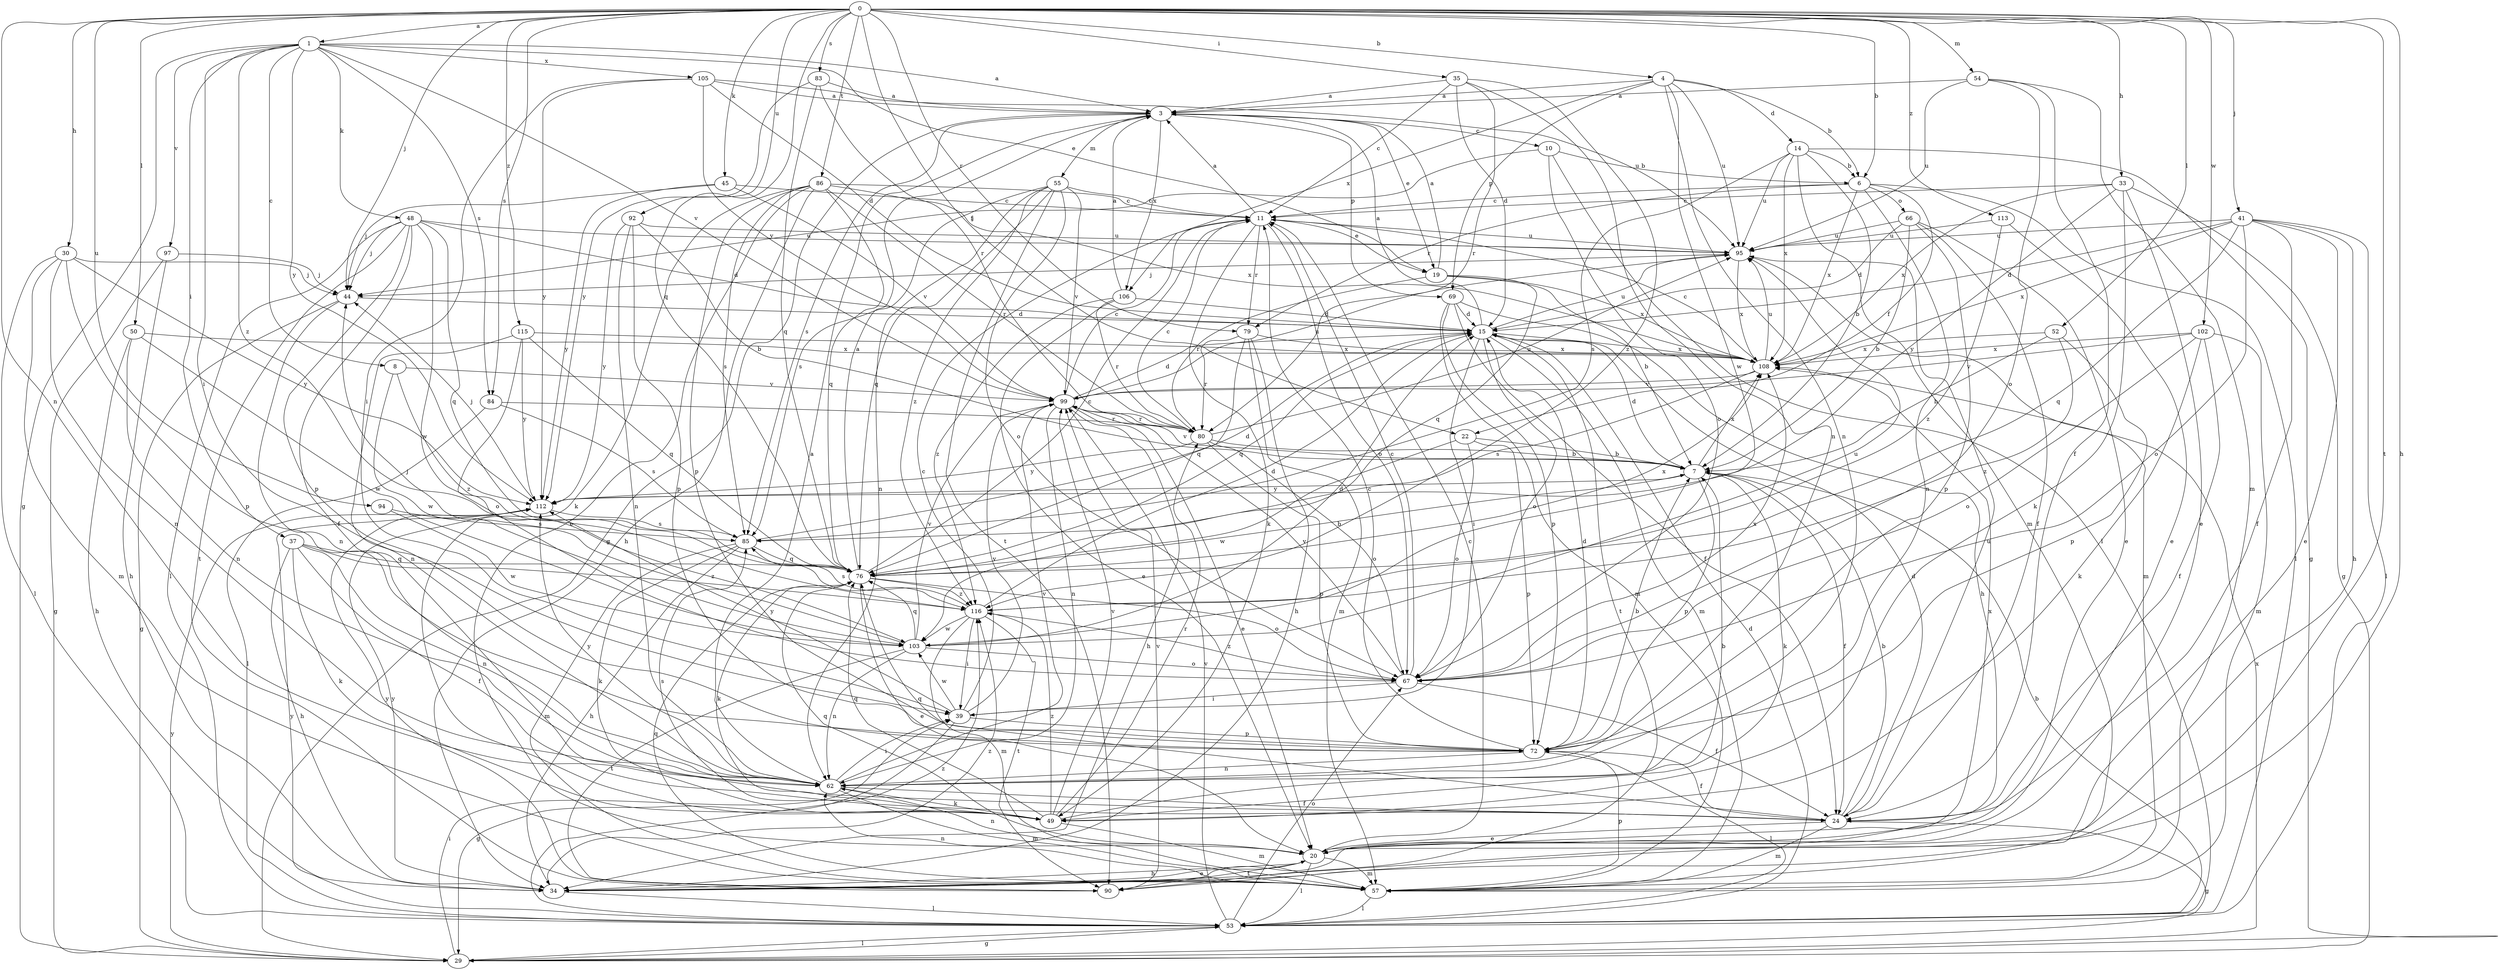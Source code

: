 strict digraph  {
0;
1;
3;
4;
6;
7;
8;
10;
11;
14;
15;
19;
20;
22;
24;
29;
30;
33;
34;
35;
37;
39;
41;
44;
45;
48;
49;
50;
52;
53;
54;
55;
57;
62;
66;
67;
69;
72;
76;
79;
80;
83;
84;
85;
86;
90;
92;
94;
95;
97;
99;
102;
103;
105;
106;
108;
112;
113;
115;
116;
0 -> 1  [label=a];
0 -> 4  [label=b];
0 -> 6  [label=b];
0 -> 22  [label=f];
0 -> 30  [label=h];
0 -> 33  [label=h];
0 -> 34  [label=h];
0 -> 35  [label=i];
0 -> 41  [label=j];
0 -> 44  [label=j];
0 -> 45  [label=k];
0 -> 50  [label=l];
0 -> 52  [label=l];
0 -> 54  [label=m];
0 -> 62  [label=n];
0 -> 76  [label=q];
0 -> 79  [label=r];
0 -> 83  [label=s];
0 -> 84  [label=s];
0 -> 86  [label=t];
0 -> 90  [label=t];
0 -> 92  [label=u];
0 -> 94  [label=u];
0 -> 102  [label=w];
0 -> 113  [label=z];
0 -> 115  [label=z];
1 -> 3  [label=a];
1 -> 8  [label=c];
1 -> 19  [label=e];
1 -> 29  [label=g];
1 -> 37  [label=i];
1 -> 39  [label=i];
1 -> 48  [label=k];
1 -> 84  [label=s];
1 -> 97  [label=v];
1 -> 99  [label=v];
1 -> 105  [label=x];
1 -> 112  [label=y];
1 -> 116  [label=z];
3 -> 10  [label=c];
3 -> 19  [label=e];
3 -> 29  [label=g];
3 -> 55  [label=m];
3 -> 69  [label=p];
3 -> 85  [label=s];
3 -> 106  [label=x];
4 -> 3  [label=a];
4 -> 6  [label=b];
4 -> 14  [label=d];
4 -> 62  [label=n];
4 -> 69  [label=p];
4 -> 95  [label=u];
4 -> 103  [label=w];
4 -> 106  [label=x];
6 -> 11  [label=c];
6 -> 22  [label=f];
6 -> 53  [label=l];
6 -> 62  [label=n];
6 -> 66  [label=o];
6 -> 79  [label=r];
6 -> 108  [label=x];
7 -> 15  [label=d];
7 -> 24  [label=f];
7 -> 49  [label=k];
7 -> 72  [label=p];
7 -> 99  [label=v];
7 -> 108  [label=x];
7 -> 112  [label=y];
8 -> 99  [label=v];
8 -> 103  [label=w];
8 -> 116  [label=z];
10 -> 6  [label=b];
10 -> 44  [label=j];
10 -> 53  [label=l];
10 -> 67  [label=o];
11 -> 3  [label=a];
11 -> 19  [label=e];
11 -> 49  [label=k];
11 -> 67  [label=o];
11 -> 79  [label=r];
11 -> 95  [label=u];
14 -> 6  [label=b];
14 -> 7  [label=b];
14 -> 29  [label=g];
14 -> 57  [label=m];
14 -> 85  [label=s];
14 -> 95  [label=u];
14 -> 108  [label=x];
15 -> 3  [label=a];
15 -> 39  [label=i];
15 -> 57  [label=m];
15 -> 67  [label=o];
15 -> 76  [label=q];
15 -> 90  [label=t];
15 -> 95  [label=u];
15 -> 108  [label=x];
19 -> 3  [label=a];
19 -> 7  [label=b];
19 -> 76  [label=q];
19 -> 80  [label=r];
19 -> 108  [label=x];
20 -> 11  [label=c];
20 -> 34  [label=h];
20 -> 53  [label=l];
20 -> 57  [label=m];
20 -> 62  [label=n];
20 -> 76  [label=q];
20 -> 90  [label=t];
20 -> 108  [label=x];
22 -> 7  [label=b];
22 -> 67  [label=o];
22 -> 72  [label=p];
22 -> 103  [label=w];
24 -> 7  [label=b];
24 -> 15  [label=d];
24 -> 20  [label=e];
24 -> 29  [label=g];
24 -> 57  [label=m];
24 -> 76  [label=q];
24 -> 95  [label=u];
29 -> 39  [label=i];
29 -> 53  [label=l];
29 -> 108  [label=x];
29 -> 112  [label=y];
30 -> 44  [label=j];
30 -> 53  [label=l];
30 -> 57  [label=m];
30 -> 62  [label=n];
30 -> 72  [label=p];
30 -> 112  [label=y];
33 -> 11  [label=c];
33 -> 20  [label=e];
33 -> 29  [label=g];
33 -> 49  [label=k];
33 -> 108  [label=x];
33 -> 112  [label=y];
34 -> 20  [label=e];
34 -> 53  [label=l];
34 -> 112  [label=y];
34 -> 116  [label=z];
35 -> 3  [label=a];
35 -> 11  [label=c];
35 -> 15  [label=d];
35 -> 62  [label=n];
35 -> 80  [label=r];
35 -> 116  [label=z];
37 -> 24  [label=f];
37 -> 34  [label=h];
37 -> 49  [label=k];
37 -> 62  [label=n];
37 -> 76  [label=q];
37 -> 116  [label=z];
39 -> 11  [label=c];
39 -> 29  [label=g];
39 -> 72  [label=p];
39 -> 99  [label=v];
39 -> 103  [label=w];
39 -> 112  [label=y];
41 -> 15  [label=d];
41 -> 20  [label=e];
41 -> 24  [label=f];
41 -> 34  [label=h];
41 -> 53  [label=l];
41 -> 67  [label=o];
41 -> 76  [label=q];
41 -> 95  [label=u];
41 -> 108  [label=x];
44 -> 15  [label=d];
44 -> 29  [label=g];
44 -> 62  [label=n];
45 -> 11  [label=c];
45 -> 44  [label=j];
45 -> 99  [label=v];
45 -> 112  [label=y];
48 -> 15  [label=d];
48 -> 24  [label=f];
48 -> 44  [label=j];
48 -> 53  [label=l];
48 -> 72  [label=p];
48 -> 76  [label=q];
48 -> 90  [label=t];
48 -> 95  [label=u];
48 -> 103  [label=w];
49 -> 7  [label=b];
49 -> 57  [label=m];
49 -> 76  [label=q];
49 -> 80  [label=r];
49 -> 85  [label=s];
49 -> 99  [label=v];
49 -> 116  [label=z];
50 -> 34  [label=h];
50 -> 62  [label=n];
50 -> 103  [label=w];
50 -> 108  [label=x];
52 -> 7  [label=b];
52 -> 72  [label=p];
52 -> 108  [label=x];
52 -> 116  [label=z];
53 -> 7  [label=b];
53 -> 15  [label=d];
53 -> 29  [label=g];
53 -> 67  [label=o];
53 -> 99  [label=v];
53 -> 112  [label=y];
53 -> 116  [label=z];
54 -> 3  [label=a];
54 -> 24  [label=f];
54 -> 57  [label=m];
54 -> 67  [label=o];
54 -> 95  [label=u];
55 -> 11  [label=c];
55 -> 62  [label=n];
55 -> 67  [label=o];
55 -> 76  [label=q];
55 -> 85  [label=s];
55 -> 90  [label=t];
55 -> 99  [label=v];
55 -> 116  [label=z];
57 -> 53  [label=l];
57 -> 62  [label=n];
57 -> 72  [label=p];
57 -> 76  [label=q];
62 -> 3  [label=a];
62 -> 24  [label=f];
62 -> 39  [label=i];
62 -> 49  [label=k];
62 -> 57  [label=m];
62 -> 99  [label=v];
62 -> 112  [label=y];
66 -> 7  [label=b];
66 -> 15  [label=d];
66 -> 20  [label=e];
66 -> 24  [label=f];
66 -> 72  [label=p];
66 -> 95  [label=u];
67 -> 11  [label=c];
67 -> 24  [label=f];
67 -> 39  [label=i];
67 -> 99  [label=v];
67 -> 108  [label=x];
67 -> 116  [label=z];
69 -> 15  [label=d];
69 -> 24  [label=f];
69 -> 34  [label=h];
69 -> 57  [label=m];
69 -> 72  [label=p];
72 -> 7  [label=b];
72 -> 11  [label=c];
72 -> 15  [label=d];
72 -> 24  [label=f];
72 -> 53  [label=l];
72 -> 62  [label=n];
76 -> 3  [label=a];
76 -> 7  [label=b];
76 -> 11  [label=c];
76 -> 20  [label=e];
76 -> 49  [label=k];
76 -> 67  [label=o];
76 -> 108  [label=x];
76 -> 116  [label=z];
79 -> 34  [label=h];
79 -> 57  [label=m];
79 -> 76  [label=q];
79 -> 80  [label=r];
79 -> 108  [label=x];
80 -> 7  [label=b];
80 -> 11  [label=c];
80 -> 67  [label=o];
80 -> 72  [label=p];
80 -> 95  [label=u];
80 -> 112  [label=y];
83 -> 3  [label=a];
83 -> 76  [label=q];
83 -> 80  [label=r];
83 -> 112  [label=y];
84 -> 53  [label=l];
84 -> 80  [label=r];
84 -> 85  [label=s];
85 -> 15  [label=d];
85 -> 34  [label=h];
85 -> 49  [label=k];
85 -> 57  [label=m];
85 -> 76  [label=q];
86 -> 11  [label=c];
86 -> 20  [label=e];
86 -> 34  [label=h];
86 -> 49  [label=k];
86 -> 72  [label=p];
86 -> 76  [label=q];
86 -> 80  [label=r];
86 -> 85  [label=s];
86 -> 108  [label=x];
90 -> 99  [label=v];
90 -> 112  [label=y];
92 -> 7  [label=b];
92 -> 62  [label=n];
92 -> 72  [label=p];
92 -> 95  [label=u];
92 -> 112  [label=y];
94 -> 85  [label=s];
94 -> 103  [label=w];
95 -> 44  [label=j];
95 -> 57  [label=m];
95 -> 108  [label=x];
97 -> 29  [label=g];
97 -> 34  [label=h];
97 -> 44  [label=j];
99 -> 11  [label=c];
99 -> 15  [label=d];
99 -> 20  [label=e];
99 -> 34  [label=h];
99 -> 62  [label=n];
99 -> 80  [label=r];
99 -> 95  [label=u];
102 -> 24  [label=f];
102 -> 49  [label=k];
102 -> 57  [label=m];
102 -> 67  [label=o];
102 -> 99  [label=v];
102 -> 108  [label=x];
103 -> 15  [label=d];
103 -> 44  [label=j];
103 -> 62  [label=n];
103 -> 67  [label=o];
103 -> 76  [label=q];
103 -> 90  [label=t];
103 -> 95  [label=u];
103 -> 99  [label=v];
105 -> 3  [label=a];
105 -> 15  [label=d];
105 -> 39  [label=i];
105 -> 95  [label=u];
105 -> 99  [label=v];
105 -> 112  [label=y];
106 -> 3  [label=a];
106 -> 15  [label=d];
106 -> 20  [label=e];
106 -> 80  [label=r];
106 -> 116  [label=z];
108 -> 11  [label=c];
108 -> 85  [label=s];
108 -> 95  [label=u];
108 -> 99  [label=v];
112 -> 44  [label=j];
112 -> 85  [label=s];
113 -> 20  [label=e];
113 -> 95  [label=u];
113 -> 116  [label=z];
115 -> 62  [label=n];
115 -> 67  [label=o];
115 -> 76  [label=q];
115 -> 108  [label=x];
115 -> 112  [label=y];
116 -> 15  [label=d];
116 -> 39  [label=i];
116 -> 57  [label=m];
116 -> 85  [label=s];
116 -> 90  [label=t];
116 -> 103  [label=w];
}
